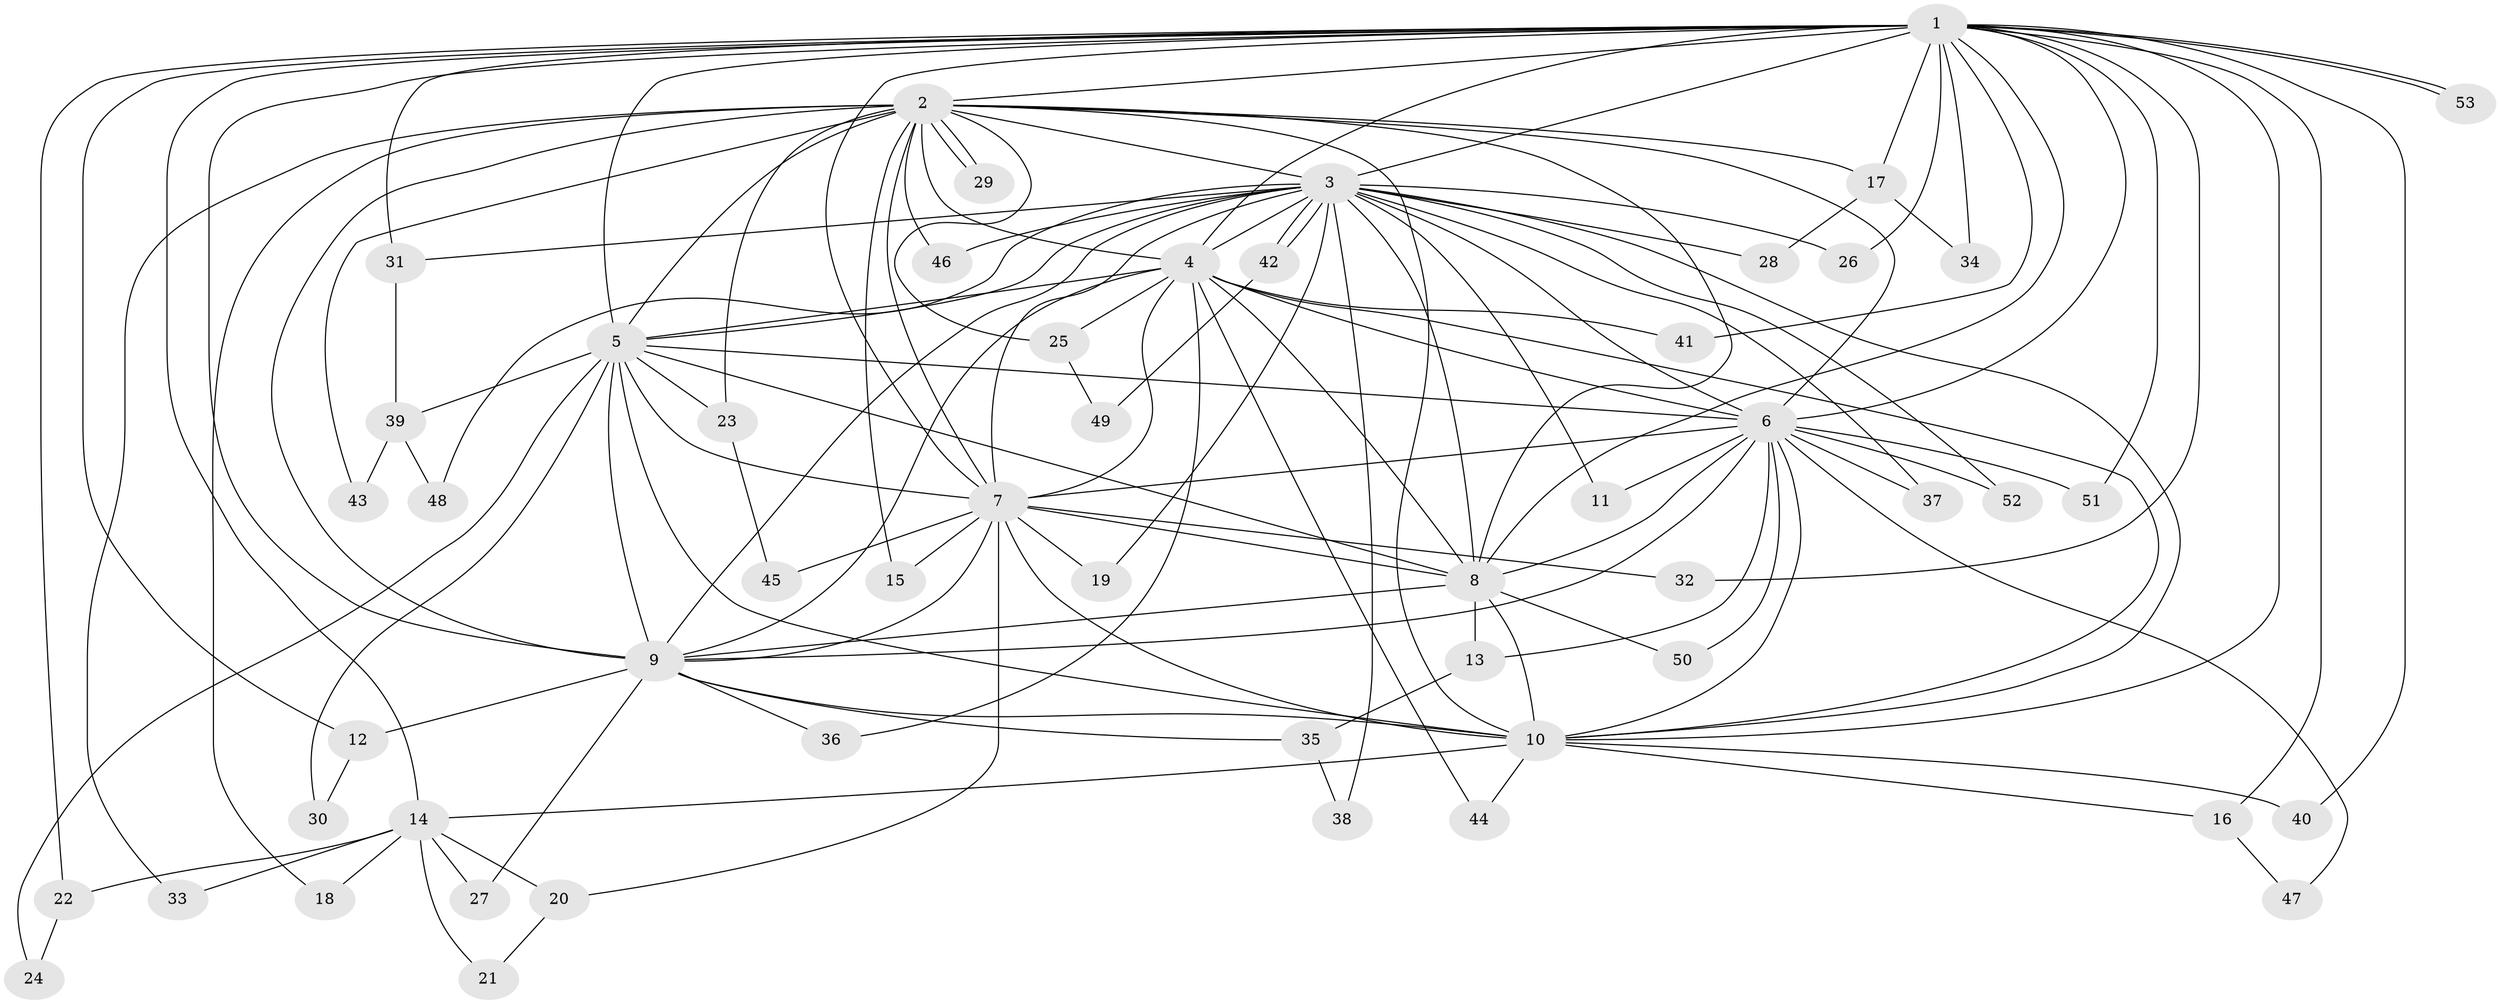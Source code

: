 // Generated by graph-tools (version 1.1) at 2025/14/03/09/25 04:14:09]
// undirected, 53 vertices, 131 edges
graph export_dot {
graph [start="1"]
  node [color=gray90,style=filled];
  1;
  2;
  3;
  4;
  5;
  6;
  7;
  8;
  9;
  10;
  11;
  12;
  13;
  14;
  15;
  16;
  17;
  18;
  19;
  20;
  21;
  22;
  23;
  24;
  25;
  26;
  27;
  28;
  29;
  30;
  31;
  32;
  33;
  34;
  35;
  36;
  37;
  38;
  39;
  40;
  41;
  42;
  43;
  44;
  45;
  46;
  47;
  48;
  49;
  50;
  51;
  52;
  53;
  1 -- 2;
  1 -- 3;
  1 -- 4;
  1 -- 5;
  1 -- 6;
  1 -- 7;
  1 -- 8;
  1 -- 9;
  1 -- 10;
  1 -- 12;
  1 -- 14;
  1 -- 16;
  1 -- 17;
  1 -- 22;
  1 -- 26;
  1 -- 31;
  1 -- 32;
  1 -- 34;
  1 -- 40;
  1 -- 41;
  1 -- 51;
  1 -- 53;
  1 -- 53;
  2 -- 3;
  2 -- 4;
  2 -- 5;
  2 -- 6;
  2 -- 7;
  2 -- 8;
  2 -- 9;
  2 -- 10;
  2 -- 15;
  2 -- 17;
  2 -- 18;
  2 -- 23;
  2 -- 25;
  2 -- 29;
  2 -- 29;
  2 -- 33;
  2 -- 43;
  2 -- 46;
  3 -- 4;
  3 -- 5;
  3 -- 6;
  3 -- 7;
  3 -- 8;
  3 -- 9;
  3 -- 10;
  3 -- 11;
  3 -- 19;
  3 -- 26;
  3 -- 28;
  3 -- 31;
  3 -- 37;
  3 -- 38;
  3 -- 42;
  3 -- 42;
  3 -- 46;
  3 -- 48;
  3 -- 52;
  4 -- 5;
  4 -- 6;
  4 -- 7;
  4 -- 8;
  4 -- 9;
  4 -- 10;
  4 -- 25;
  4 -- 36;
  4 -- 41;
  4 -- 44;
  5 -- 6;
  5 -- 7;
  5 -- 8;
  5 -- 9;
  5 -- 10;
  5 -- 23;
  5 -- 24;
  5 -- 30;
  5 -- 39;
  6 -- 7;
  6 -- 8;
  6 -- 9;
  6 -- 10;
  6 -- 11;
  6 -- 13;
  6 -- 37;
  6 -- 47;
  6 -- 50;
  6 -- 51;
  6 -- 52;
  7 -- 8;
  7 -- 9;
  7 -- 10;
  7 -- 15;
  7 -- 19;
  7 -- 20;
  7 -- 32;
  7 -- 45;
  8 -- 9;
  8 -- 10;
  8 -- 13;
  8 -- 50;
  9 -- 10;
  9 -- 12;
  9 -- 27;
  9 -- 35;
  9 -- 36;
  10 -- 14;
  10 -- 16;
  10 -- 40;
  10 -- 44;
  12 -- 30;
  13 -- 35;
  14 -- 18;
  14 -- 20;
  14 -- 21;
  14 -- 22;
  14 -- 27;
  14 -- 33;
  16 -- 47;
  17 -- 28;
  17 -- 34;
  20 -- 21;
  22 -- 24;
  23 -- 45;
  25 -- 49;
  31 -- 39;
  35 -- 38;
  39 -- 43;
  39 -- 48;
  42 -- 49;
}
